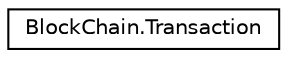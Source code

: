 digraph "Graphical Class Hierarchy"
{
 // LATEX_PDF_SIZE
  edge [fontname="Helvetica",fontsize="10",labelfontname="Helvetica",labelfontsize="10"];
  node [fontname="Helvetica",fontsize="10",shape=record];
  rankdir="LR";
  Node0 [label="BlockChain.Transaction",height=0.2,width=0.4,color="black", fillcolor="white", style="filled",URL="$classorg_1_1example_1_1Transaction.html",tooltip=" "];
}
